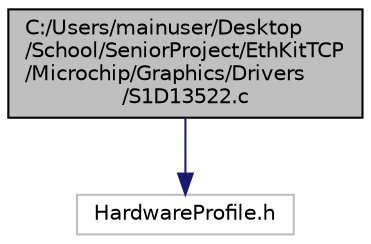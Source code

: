 digraph "C:/Users/mainuser/Desktop/School/SeniorProject/EthKitTCP/Microchip/Graphics/Drivers/S1D13522.c"
{
  edge [fontname="Helvetica",fontsize="10",labelfontname="Helvetica",labelfontsize="10"];
  node [fontname="Helvetica",fontsize="10",shape=record];
  Node1 [label="C:/Users/mainuser/Desktop\l/School/SeniorProject/EthKitTCP\l/Microchip/Graphics/Drivers\l/S1D13522.c",height=0.2,width=0.4,color="black", fillcolor="grey75", style="filled", fontcolor="black"];
  Node1 -> Node2 [color="midnightblue",fontsize="10",style="solid",fontname="Helvetica"];
  Node2 [label="HardwareProfile.h",height=0.2,width=0.4,color="grey75", fillcolor="white", style="filled"];
}
